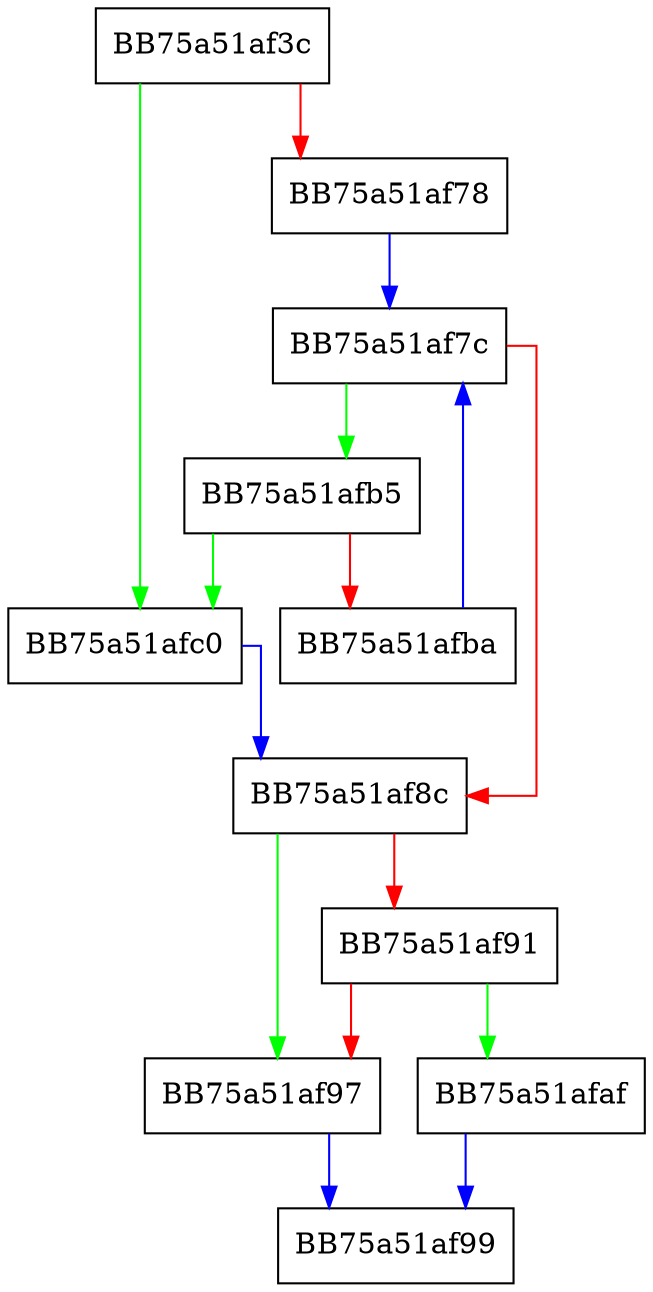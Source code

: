 digraph LookupValue {
  node [shape="box"];
  graph [splines=ortho];
  BB75a51af3c -> BB75a51afc0 [color="green"];
  BB75a51af3c -> BB75a51af78 [color="red"];
  BB75a51af78 -> BB75a51af7c [color="blue"];
  BB75a51af7c -> BB75a51afb5 [color="green"];
  BB75a51af7c -> BB75a51af8c [color="red"];
  BB75a51af8c -> BB75a51af97 [color="green"];
  BB75a51af8c -> BB75a51af91 [color="red"];
  BB75a51af91 -> BB75a51afaf [color="green"];
  BB75a51af91 -> BB75a51af97 [color="red"];
  BB75a51af97 -> BB75a51af99 [color="blue"];
  BB75a51afaf -> BB75a51af99 [color="blue"];
  BB75a51afb5 -> BB75a51afc0 [color="green"];
  BB75a51afb5 -> BB75a51afba [color="red"];
  BB75a51afba -> BB75a51af7c [color="blue"];
  BB75a51afc0 -> BB75a51af8c [color="blue"];
}